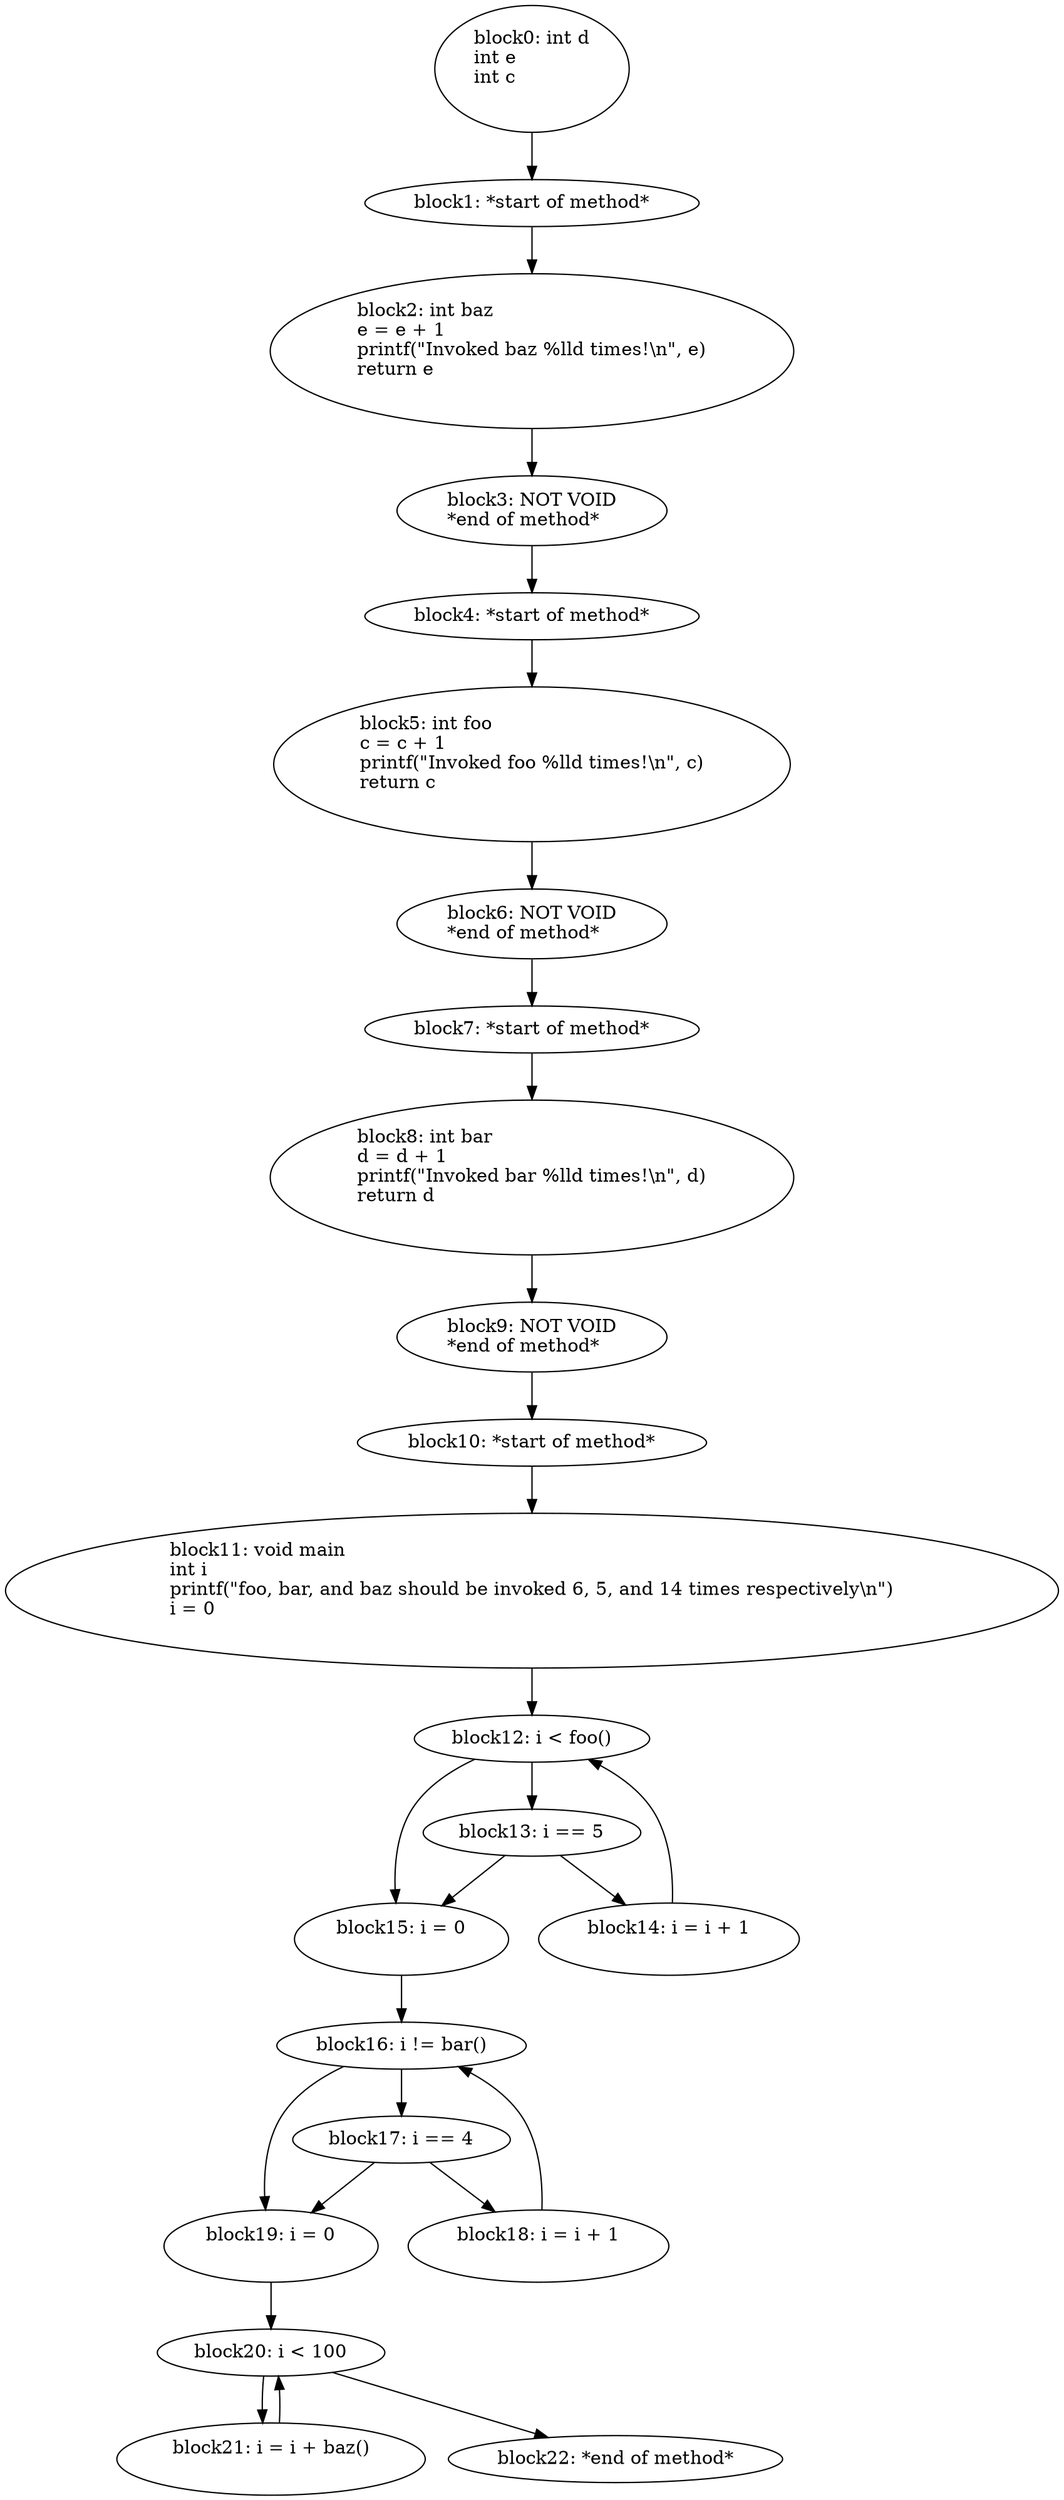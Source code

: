 digraph G {
  block0 [ label="block0: int\ d\lint\ e\lint\ c\l\l" ];
  block1 [ label="block1: *start\ of\ method*\l" ];
  block2 [ label="block2: int\ baz\le\ =\ e\ +\ 1\lprintf\(\"Invoked\ baz\ %lld\ times!\\n\"\,\ e\)\lreturn\ e\l\l" ];
  block3 [ label="block3: NOT\ VOID\l*end\ of\ method*\l" ];
  block4 [ label="block4: *start\ of\ method*\l" ];
  block5 [ label="block5: int\ foo\lc\ =\ c\ +\ 1\lprintf\(\"Invoked\ foo\ %lld\ times!\\n\"\,\ c\)\lreturn\ c\l\l" ];
  block6 [ label="block6: NOT\ VOID\l*end\ of\ method*\l" ];
  block7 [ label="block7: *start\ of\ method*\l" ];
  block8 [ label="block8: int\ bar\ld\ =\ d\ +\ 1\lprintf\(\"Invoked\ bar\ %lld\ times!\\n\"\,\ d\)\lreturn\ d\l\l" ];
  block9 [ label="block9: NOT\ VOID\l*end\ of\ method*\l" ];
  block10 [ label="block10: *start\ of\ method*\l" ];
  block11 [ label="block11: void\ main\lint\ i\lprintf\(\"foo\,\ bar\,\ and\ baz\ should\ be\ invoked\ 6\,\ 5\,\ and\ 14\ times\ respectively\\n\"\)\li\ =\ 0\l\l" ];
  block12 [ label="block12: i\ \<\ foo\(\)\l" ];
  block13 [ label="block13: i\ ==\ 5\l" ];
  block15 [ label="block15: i\ =\ 0\l\l" ];
  block16 [ label="block16: i\ !=\ bar\(\)\l" ];
  block17 [ label="block17: i\ ==\ 4\l" ];
  block19 [ label="block19: i\ =\ 0\l\l" ];
  block20 [ label="block20: i\ \<\ 100\l" ];
  block21 [ label="block21: i\ =\ i\ +\ baz\(\)\l\l" ];
  block22 [ label="block22: *end\ of\ method*\l" ];
  block18 [ label="block18: i\ =\ i\ +\ 1\l\l" ];
  block14 [ label="block14: i\ =\ i\ +\ 1\l\l" ];
  block0 -> block1;
  block1 -> block2;
  block2 -> block3;
  block3 -> block4;
  block4 -> block5;
  block5 -> block6;
  block6 -> block7;
  block7 -> block8;
  block8 -> block9;
  block9 -> block10;
  block10 -> block11;
  block11 -> block12;
  block12 -> block13;
  block13 -> block15;
  block15 -> block16;
  block16 -> block17;
  block17 -> block19;
  block19 -> block20;
  block20 -> block21;
  block21 -> block20;
  block20 -> block22;
  block17 -> block18;
  block18 -> block16;
  block16 -> block19;
  block13 -> block14;
  block14 -> block12;
  block12 -> block15;
}
